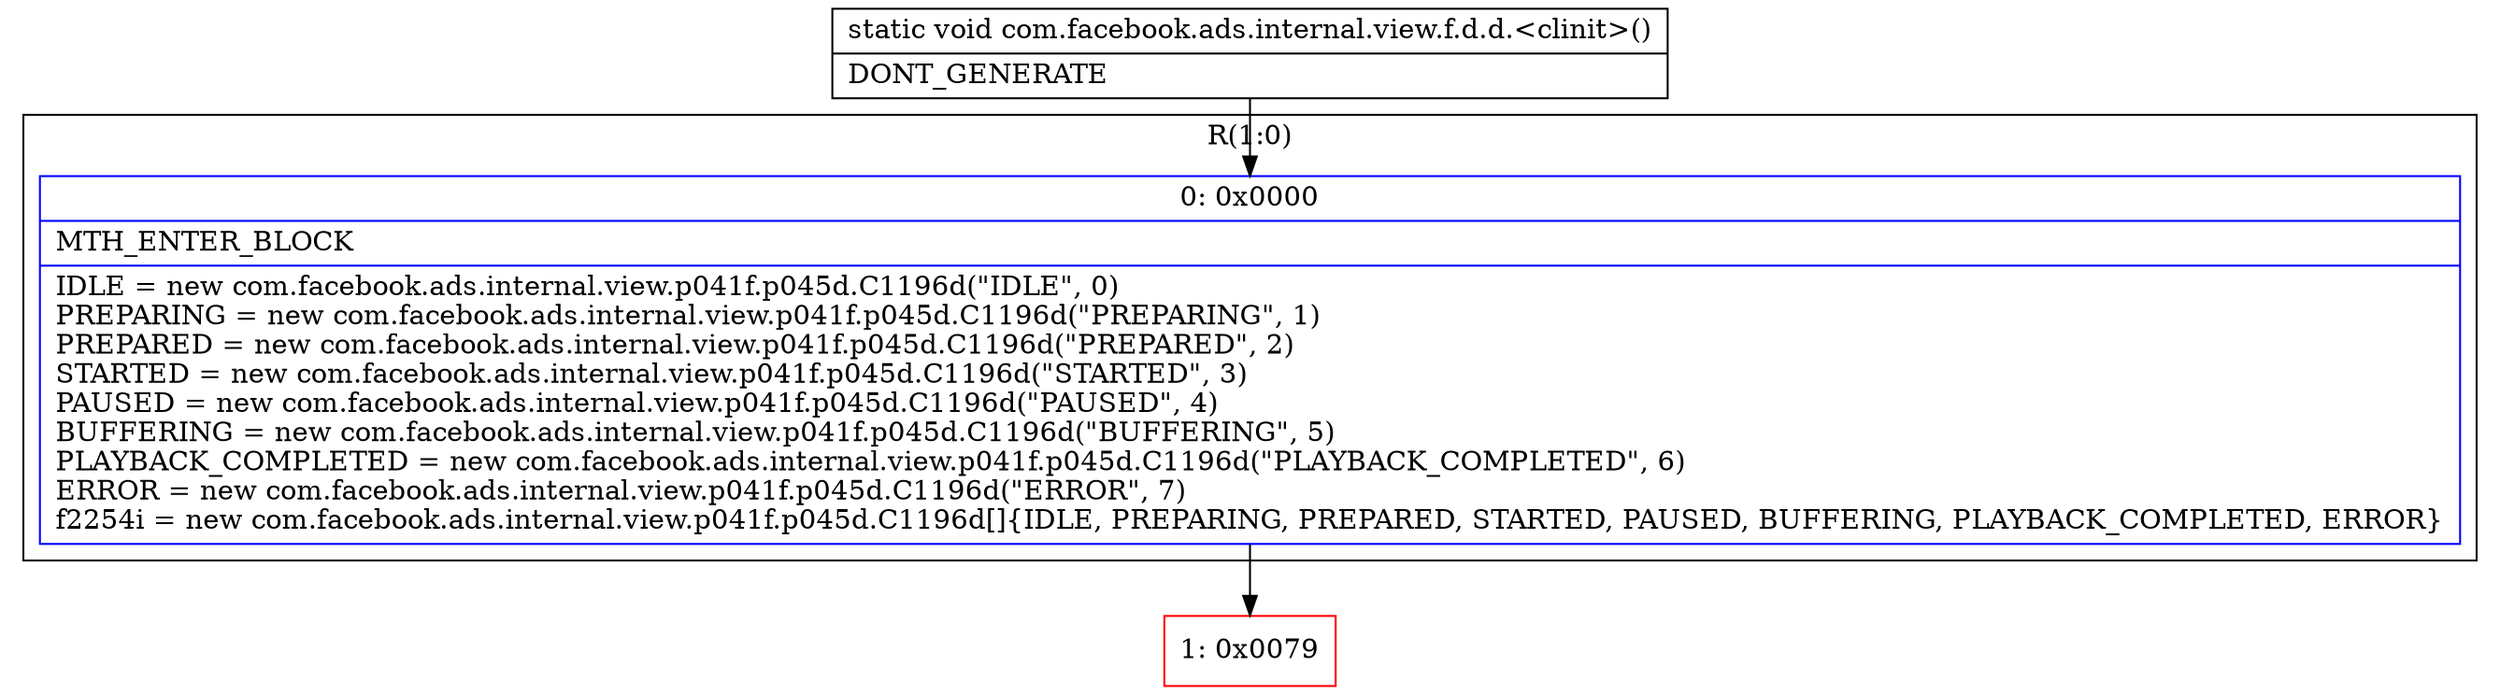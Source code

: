 digraph "CFG forcom.facebook.ads.internal.view.f.d.d.\<clinit\>()V" {
subgraph cluster_Region_1195174506 {
label = "R(1:0)";
node [shape=record,color=blue];
Node_0 [shape=record,label="{0\:\ 0x0000|MTH_ENTER_BLOCK\l|IDLE = new com.facebook.ads.internal.view.p041f.p045d.C1196d(\"IDLE\", 0)\lPREPARING = new com.facebook.ads.internal.view.p041f.p045d.C1196d(\"PREPARING\", 1)\lPREPARED = new com.facebook.ads.internal.view.p041f.p045d.C1196d(\"PREPARED\", 2)\lSTARTED = new com.facebook.ads.internal.view.p041f.p045d.C1196d(\"STARTED\", 3)\lPAUSED = new com.facebook.ads.internal.view.p041f.p045d.C1196d(\"PAUSED\", 4)\lBUFFERING = new com.facebook.ads.internal.view.p041f.p045d.C1196d(\"BUFFERING\", 5)\lPLAYBACK_COMPLETED = new com.facebook.ads.internal.view.p041f.p045d.C1196d(\"PLAYBACK_COMPLETED\", 6)\lERROR = new com.facebook.ads.internal.view.p041f.p045d.C1196d(\"ERROR\", 7)\lf2254i = new com.facebook.ads.internal.view.p041f.p045d.C1196d[]\{IDLE, PREPARING, PREPARED, STARTED, PAUSED, BUFFERING, PLAYBACK_COMPLETED, ERROR\}\l}"];
}
Node_1 [shape=record,color=red,label="{1\:\ 0x0079}"];
MethodNode[shape=record,label="{static void com.facebook.ads.internal.view.f.d.d.\<clinit\>()  | DONT_GENERATE\l}"];
MethodNode -> Node_0;
Node_0 -> Node_1;
}


